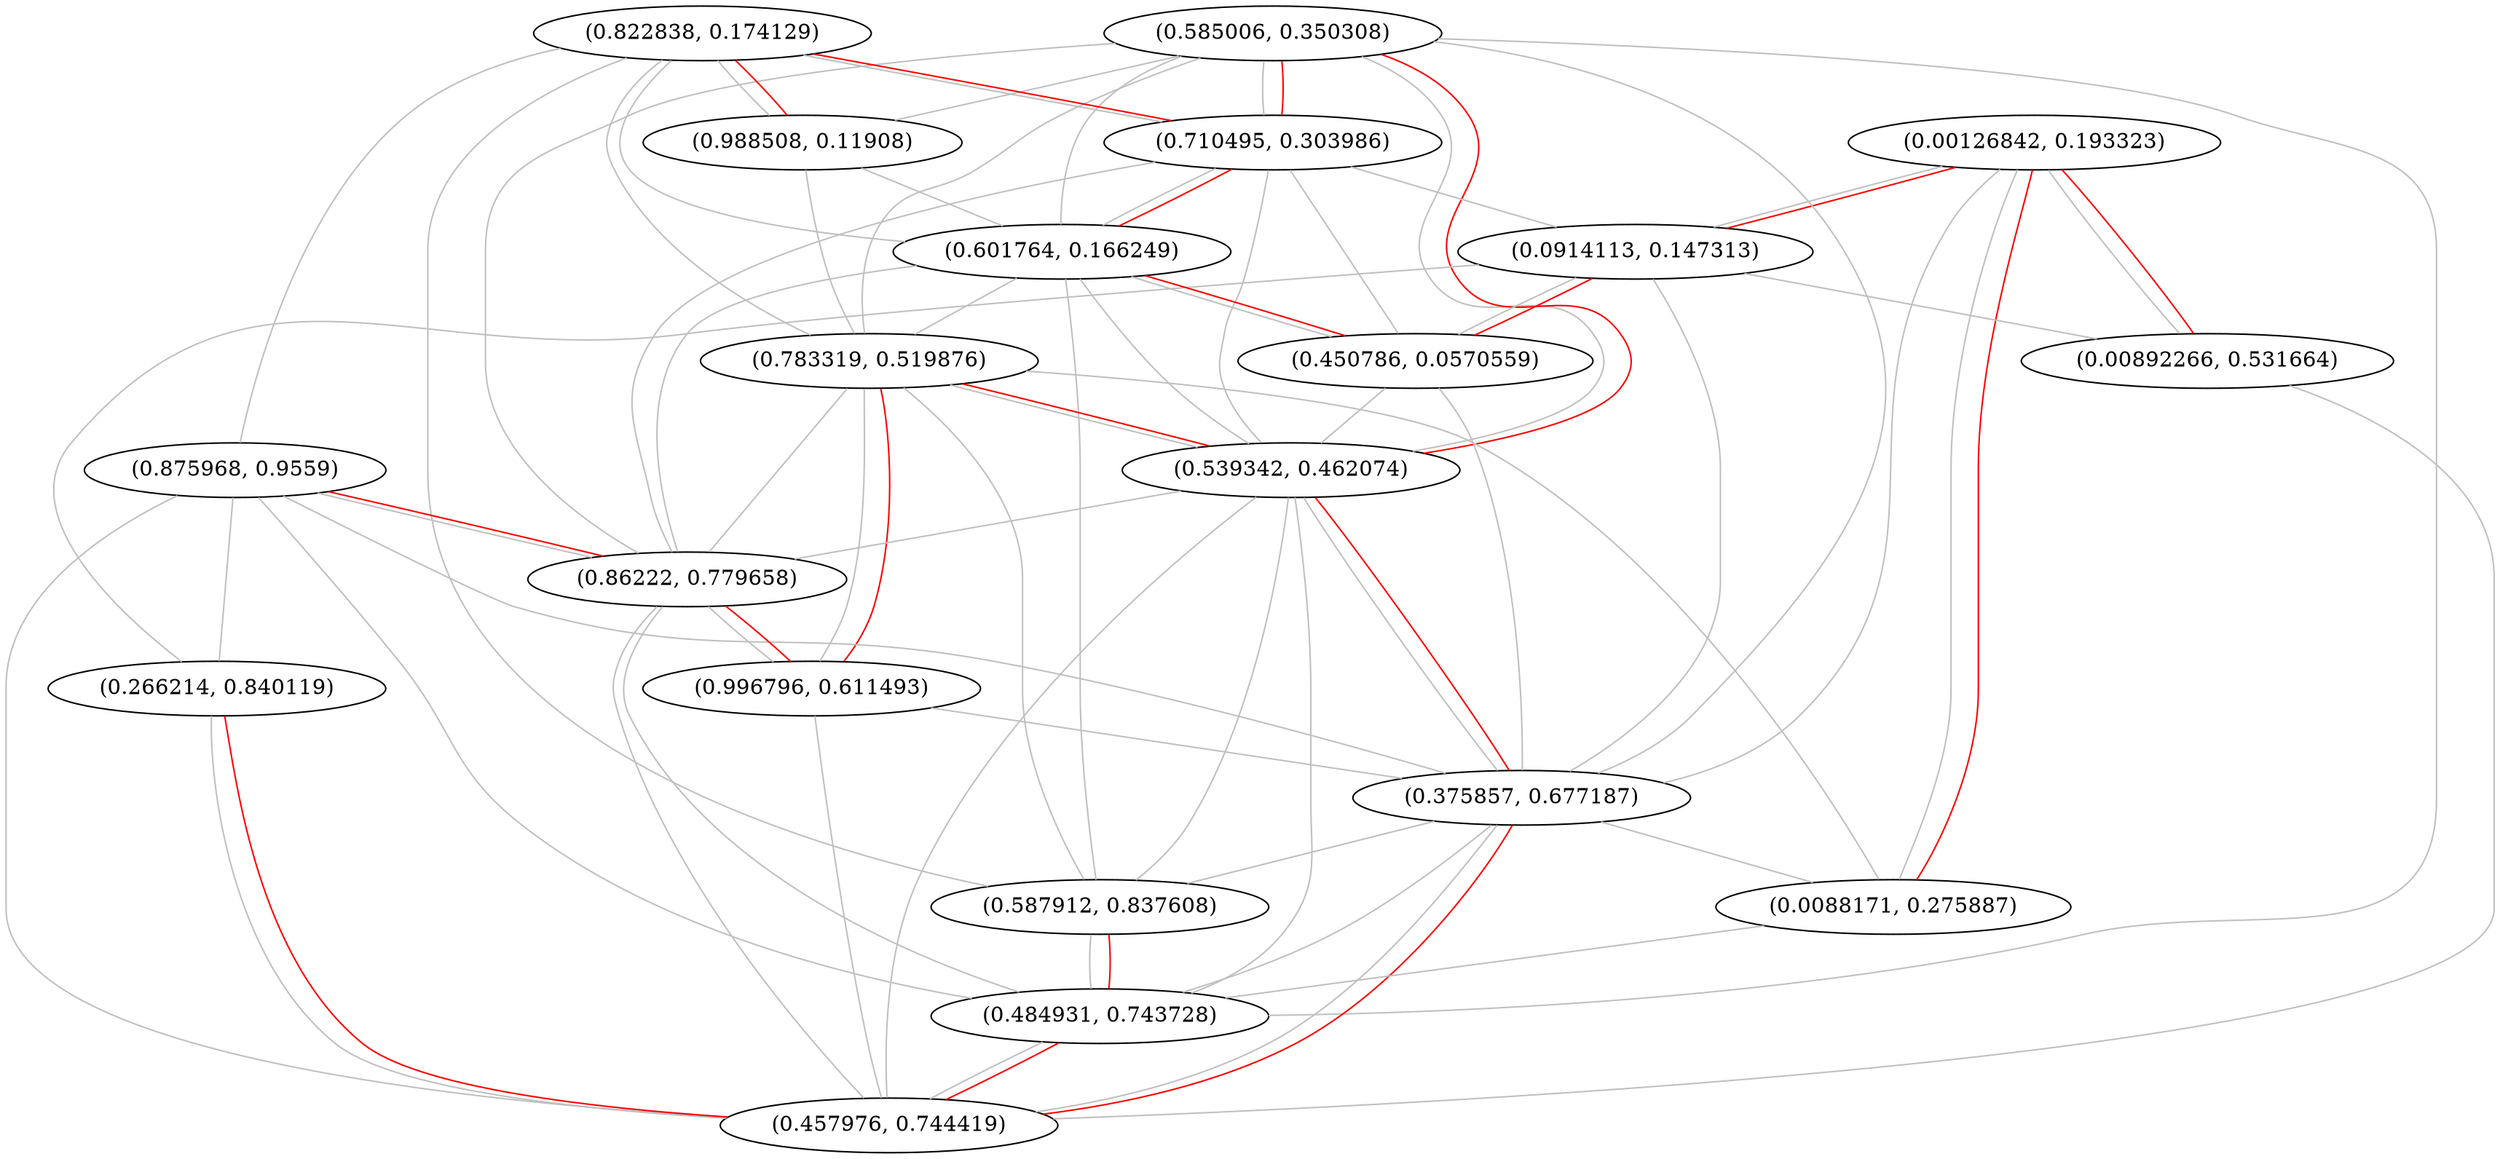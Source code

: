 graph G {
  0 [label="(0.00126842, 0.193323)"];
  1 [label="(0.585006, 0.350308)"];
  2 [label="(0.822838, 0.174129)"];
  3 [label="(0.710495, 0.303986)"];
  4 [label="(0.0914113, 0.147313)"];
  5 [label="(0.988508, 0.11908)"];
  6 [label="(0.00892266, 0.531664)"];
  7 [label="(0.601764, 0.166249)"];
  8 [label="(0.450786, 0.0570559)"];
  9 [label="(0.783319, 0.519876)"];
  10 [label="(0.875968, 0.9559)"];
  11 [label="(0.539342, 0.462074)"];
  12 [label="(0.86222, 0.779658)"];
  13 [label="(0.996796, 0.611493)"];
  14 [label="(0.266214, 0.840119)"];
  15 [label="(0.375857, 0.677187)"];
  16 [label="(0.0088171, 0.275887)"];
  17 [label="(0.587912, 0.837608)"];
  18 [label="(0.484931, 0.743728)"];
  19 [label="(0.457976, 0.744419)"];
  18 -- 19 [color=gray];
  0 -- 16 [color=gray];
  0 -- 4 [color=gray];
  15 -- 19 [color=gray];
  1 -- 11 [color=gray];
  15 -- 18 [color=gray];
  1 -- 3 [color=gray];
  17 -- 18 [color=gray];
  2 -- 3 [color=gray];
  2 -- 5 [color=gray];
  3 -- 7 [color=gray];
  10 -- 12 [color=gray];
  1 -- 7 [color=gray];
  7 -- 8 [color=gray];
  14 -- 19 [color=gray];
  12 -- 13 [color=gray];
  2 -- 7 [color=gray];
  9 -- 13 [color=gray];
  3 -- 11 [color=gray];
  9 -- 11 [color=gray];
  1 -- 9 [color=gray];
  15 -- 17 [color=gray];
  11 -- 15 [color=gray];
  9 -- 12 [color=gray];
  11 -- 18 [color=gray];
  11 -- 19 [color=gray];
  7 -- 11 [color=gray];
  0 -- 6 [color=gray];
  2 -- 9 [color=gray];
  3 -- 8 [color=gray];
  4 -- 8 [color=gray];
  9 -- 17 [color=gray];
  11 -- 17 [color=gray];
  12 -- 18 [color=gray];
  1 -- 15 [color=gray];
  5 -- 7 [color=gray];
  4 -- 6 [color=gray];
  7 -- 9 [color=gray];
  12 -- 19 [color=gray];
  1 -- 18 [color=gray];
  8 -- 11 [color=gray];
  10 -- 18 [color=gray];
  5 -- 9 [color=gray];
  11 -- 12 [color=gray];
  1 -- 5 [color=gray];
  10 -- 19 [color=gray];
  6 -- 19 [color=gray];
  3 -- 12 [color=gray];
  1 -- 12 [color=gray];
  15 -- 16 [color=gray];
  13 -- 19 [color=gray];
  10 -- 15 [color=gray];
  4 -- 15 [color=gray];
  0 -- 15 [color=gray];
  10 -- 14 [color=gray];
  13 -- 15 [color=gray];
  8 -- 15 [color=gray];
  3 -- 4 [color=gray];
  7 -- 12 [color=gray];
  16 -- 18 [color=gray];
  7 -- 17 [color=gray];
  2 -- 17 [color=gray];
  4 -- 14 [color=gray];
  2 -- 10 [color=gray];
  9 -- 16 [color=gray];
  18 -- 19 [color=red];
  0 -- 16 [color=red];
  0 -- 4 [color=red];
  15 -- 19 [color=red];
  1 -- 11 [color=red];
  1 -- 3 [color=red];
  17 -- 18 [color=red];
  2 -- 3 [color=red];
  2 -- 5 [color=red];
  3 -- 7 [color=red];
  10 -- 12 [color=red];
  7 -- 8 [color=red];
  14 -- 19 [color=red];
  12 -- 13 [color=red];
  9 -- 13 [color=red];
  9 -- 11 [color=red];
  11 -- 15 [color=red];
  0 -- 6 [color=red];
  4 -- 8 [color=red];
}
